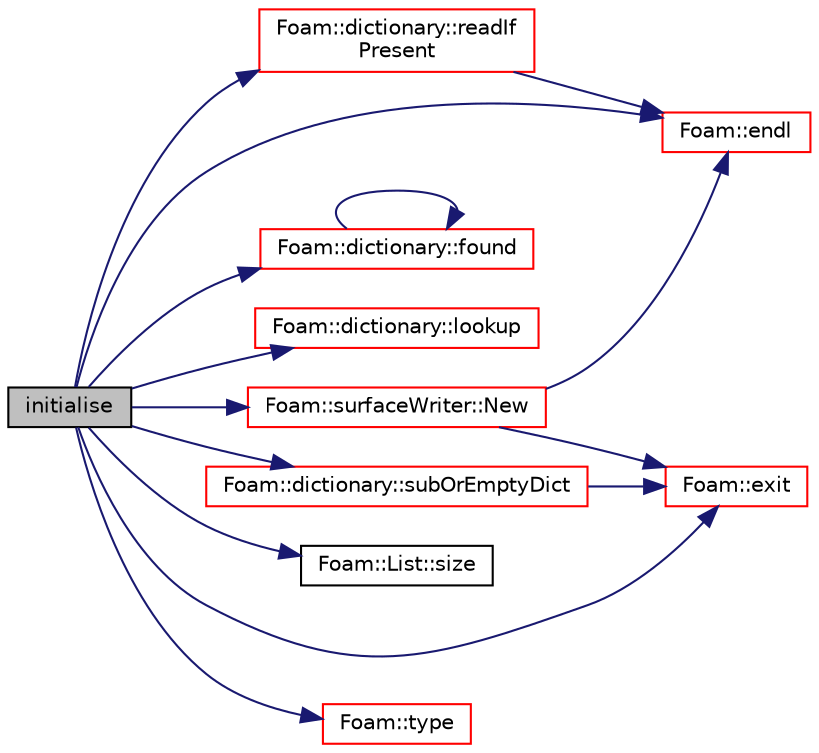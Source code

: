 digraph "initialise"
{
  bgcolor="transparent";
  edge [fontname="Helvetica",fontsize="10",labelfontname="Helvetica",labelfontsize="10"];
  node [fontname="Helvetica",fontsize="10",shape=record];
  rankdir="LR";
  Node1 [label="initialise",height=0.2,width=0.4,color="black", fillcolor="grey75", style="filled", fontcolor="black"];
  Node1 -> Node2 [color="midnightblue",fontsize="10",style="solid",fontname="Helvetica"];
  Node2 [label="Foam::endl",height=0.2,width=0.4,color="red",URL="$a10958.html#a2db8fe02a0d3909e9351bb4275b23ce4",tooltip="Add newline and flush stream. "];
  Node1 -> Node3 [color="midnightblue",fontsize="10",style="solid",fontname="Helvetica"];
  Node3 [label="Foam::exit",height=0.2,width=0.4,color="red",URL="$a10958.html#a06ca7250d8e89caf05243ec094843642"];
  Node1 -> Node4 [color="midnightblue",fontsize="10",style="solid",fontname="Helvetica"];
  Node4 [label="Foam::dictionary::found",height=0.2,width=0.4,color="red",URL="$a00531.html#ae9d6521e0e8d3956f9b49ddeb44877b8",tooltip="Search dictionary for given keyword. "];
  Node4 -> Node4 [color="midnightblue",fontsize="10",style="solid",fontname="Helvetica"];
  Node1 -> Node5 [color="midnightblue",fontsize="10",style="solid",fontname="Helvetica"];
  Node5 [label="Foam::dictionary::lookup",height=0.2,width=0.4,color="red",URL="$a00531.html#a8baab402d653d6e789f67c57e23a5b59",tooltip="Find and return an entry data stream. "];
  Node1 -> Node6 [color="midnightblue",fontsize="10",style="solid",fontname="Helvetica"];
  Node6 [label="Foam::surfaceWriter::New",height=0.2,width=0.4,color="red",URL="$a02570.html#a1feb24dd2161c11bc78d97934dd6908f",tooltip="Return a reference to the selected surfaceWriter. "];
  Node6 -> Node2 [color="midnightblue",fontsize="10",style="solid",fontname="Helvetica"];
  Node6 -> Node3 [color="midnightblue",fontsize="10",style="solid",fontname="Helvetica"];
  Node1 -> Node7 [color="midnightblue",fontsize="10",style="solid",fontname="Helvetica"];
  Node7 [label="Foam::dictionary::readIf\lPresent",height=0.2,width=0.4,color="red",URL="$a00531.html#ac3502a72e9d1a84f63c4919b78595cd4",tooltip="Find an entry if present, and assign to T. "];
  Node7 -> Node2 [color="midnightblue",fontsize="10",style="solid",fontname="Helvetica"];
  Node1 -> Node8 [color="midnightblue",fontsize="10",style="solid",fontname="Helvetica"];
  Node8 [label="Foam::List::size",height=0.2,width=0.4,color="black",URL="$a01387.html#a8a5f6fa29bd4b500caf186f60245b384",tooltip="Override size to be inconsistent with allocated storage. "];
  Node1 -> Node9 [color="midnightblue",fontsize="10",style="solid",fontname="Helvetica"];
  Node9 [label="Foam::dictionary::subOrEmptyDict",height=0.2,width=0.4,color="red",URL="$a00531.html#a9162446f5a508ee28a210d2bc19d2d1a",tooltip="Find and return a sub-dictionary as a copy, or. "];
  Node9 -> Node3 [color="midnightblue",fontsize="10",style="solid",fontname="Helvetica"];
  Node1 -> Node10 [color="midnightblue",fontsize="10",style="solid",fontname="Helvetica"];
  Node10 [label="Foam::type",height=0.2,width=0.4,color="red",URL="$a10958.html#aec48583af672626378f501eb9fc32cd1",tooltip="Return the file type: DIRECTORY or FILE. "];
}
